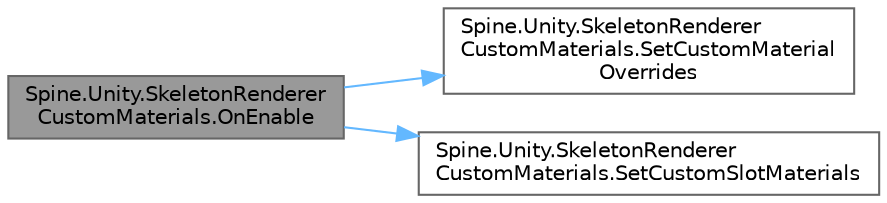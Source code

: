 digraph "Spine.Unity.SkeletonRendererCustomMaterials.OnEnable"
{
 // LATEX_PDF_SIZE
  bgcolor="transparent";
  edge [fontname=Helvetica,fontsize=10,labelfontname=Helvetica,labelfontsize=10];
  node [fontname=Helvetica,fontsize=10,shape=box,height=0.2,width=0.4];
  rankdir="LR";
  Node1 [id="Node000001",label="Spine.Unity.SkeletonRenderer\lCustomMaterials.OnEnable",height=0.2,width=0.4,color="gray40", fillcolor="grey60", style="filled", fontcolor="black",tooltip=" "];
  Node1 -> Node2 [id="edge1_Node000001_Node000002",color="steelblue1",style="solid",tooltip=" "];
  Node2 [id="Node000002",label="Spine.Unity.SkeletonRenderer\lCustomMaterials.SetCustomMaterial\lOverrides",height=0.2,width=0.4,color="grey40", fillcolor="white", style="filled",URL="$class_spine_1_1_unity_1_1_skeleton_renderer_custom_materials.html#a5042b9f5ed8e6e3825aa61b8c4ff4628",tooltip=" "];
  Node1 -> Node3 [id="edge2_Node000001_Node000003",color="steelblue1",style="solid",tooltip=" "];
  Node3 [id="Node000003",label="Spine.Unity.SkeletonRenderer\lCustomMaterials.SetCustomSlotMaterials",height=0.2,width=0.4,color="grey40", fillcolor="white", style="filled",URL="$class_spine_1_1_unity_1_1_skeleton_renderer_custom_materials.html#a63d4c5af7bbc240a2bde929f54a2c0e7",tooltip=" "];
}
